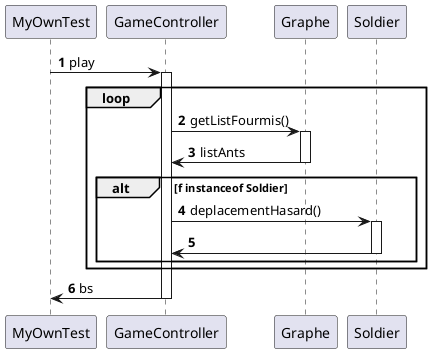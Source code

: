 @startuml
'https://plantuml.com/sequence-diagram

autonumber

Participant MyOwnTest
Participant GameController
Participant Graphe
Participant Soldier

MyOwnTest -> GameController++ : play


loop
GameController -> Graphe++ : getListFourmis()
Graphe -> GameController-- : listAnts

alt f instanceof Soldier
GameController -> Soldier++ : deplacementHasard()
Soldier -> GameController-- :
end
end





GameController -> MyOwnTest-- : bs
@enduml

chaque fourmi ce déplace
les fourmis sont crée